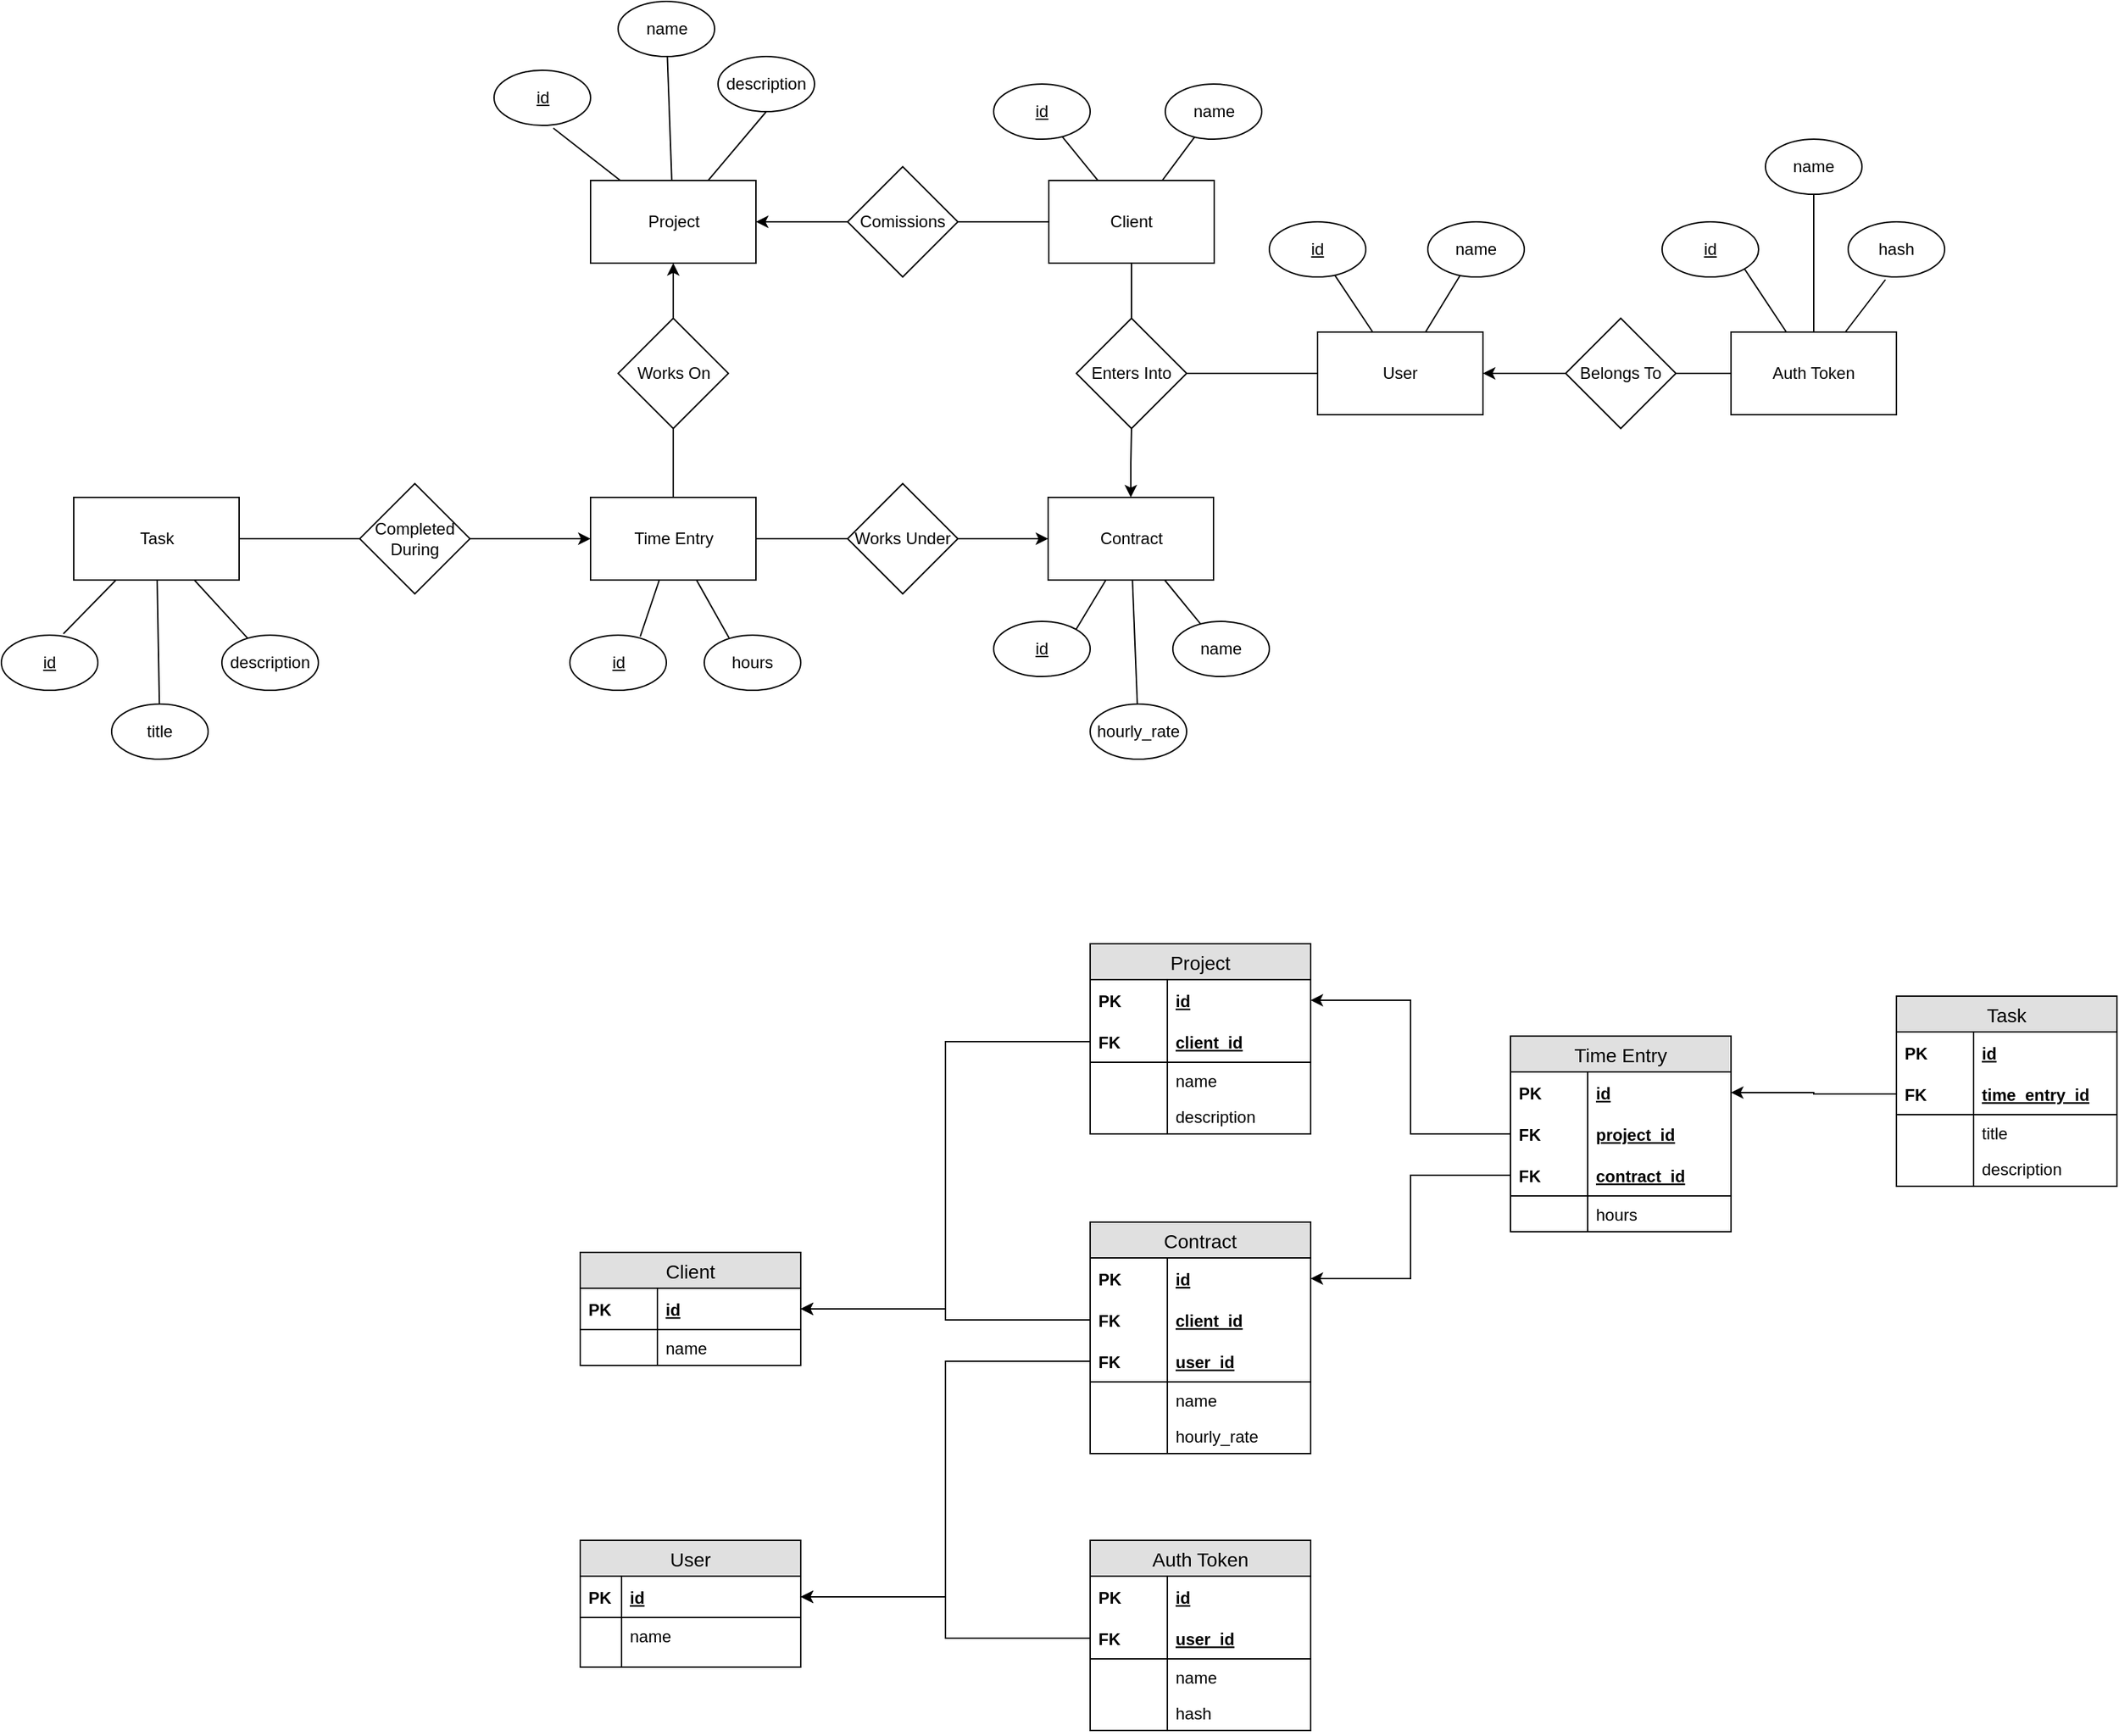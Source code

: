 <mxfile version="12.1.0" type="device" pages="1"><diagram id="gWB2PinOhjhSWde-zvZI" name="Page-1"><mxGraphModel dx="1730" dy="1271" grid="1" gridSize="10" guides="1" tooltips="1" connect="1" arrows="1" fold="1" page="1" pageScale="1" pageWidth="850" pageHeight="1100" math="0" shadow="0"><root><mxCell id="0"/><mxCell id="1" parent="0"/><mxCell id="9xT9tlxyzetOufvp9E9M-33" style="edgeStyle=orthogonalEdgeStyle;rounded=0;orthogonalLoop=1;jettySize=auto;html=1;entryX=1;entryY=0.5;entryDx=0;entryDy=0;endArrow=none;endFill=0;" parent="1" source="9xT9tlxyzetOufvp9E9M-1" target="9xT9tlxyzetOufvp9E9M-23" edge="1"><mxGeometry relative="1" as="geometry"/></mxCell><mxCell id="9xT9tlxyzetOufvp9E9M-52" style="edgeStyle=none;rounded=0;orthogonalLoop=1;jettySize=auto;html=1;startArrow=none;startFill=0;endArrow=none;endFill=0;strokeColor=#000000;" parent="1" source="9xT9tlxyzetOufvp9E9M-1" target="9xT9tlxyzetOufvp9E9M-2" edge="1"><mxGeometry relative="1" as="geometry"/></mxCell><mxCell id="9xT9tlxyzetOufvp9E9M-53" style="edgeStyle=none;rounded=0;orthogonalLoop=1;jettySize=auto;html=1;startArrow=none;startFill=0;endArrow=none;endFill=0;strokeColor=#000000;" parent="1" source="9xT9tlxyzetOufvp9E9M-1" target="9xT9tlxyzetOufvp9E9M-3" edge="1"><mxGeometry relative="1" as="geometry"/></mxCell><mxCell id="9xT9tlxyzetOufvp9E9M-1" value="&lt;div&gt;User&lt;/div&gt;" style="rounded=0;whiteSpace=wrap;html=1;" parent="1" vertex="1"><mxGeometry x="435" y="320" width="120" height="60" as="geometry"/></mxCell><mxCell id="9xT9tlxyzetOufvp9E9M-2" value="&lt;u&gt;id&lt;/u&gt;" style="ellipse;whiteSpace=wrap;html=1;" parent="1" vertex="1"><mxGeometry x="400" y="240" width="70" height="40" as="geometry"/></mxCell><mxCell id="9xT9tlxyzetOufvp9E9M-3" value="name" style="ellipse;whiteSpace=wrap;html=1;" parent="1" vertex="1"><mxGeometry x="515" y="240" width="70" height="40" as="geometry"/></mxCell><mxCell id="9xT9tlxyzetOufvp9E9M-24" style="edgeStyle=orthogonalEdgeStyle;rounded=0;orthogonalLoop=1;jettySize=auto;html=1;entryX=1;entryY=0.5;entryDx=0;entryDy=0;endArrow=none;endFill=0;" parent="1" source="9xT9tlxyzetOufvp9E9M-4" target="9xT9tlxyzetOufvp9E9M-7" edge="1"><mxGeometry relative="1" as="geometry"/></mxCell><mxCell id="9xT9tlxyzetOufvp9E9M-54" style="edgeStyle=none;rounded=0;orthogonalLoop=1;jettySize=auto;html=1;entryX=1;entryY=1;entryDx=0;entryDy=0;startArrow=none;startFill=0;endArrow=none;endFill=0;strokeColor=#000000;" parent="1" source="9xT9tlxyzetOufvp9E9M-4" target="9xT9tlxyzetOufvp9E9M-5" edge="1"><mxGeometry relative="1" as="geometry"/></mxCell><mxCell id="9xT9tlxyzetOufvp9E9M-55" style="edgeStyle=none;rounded=0;orthogonalLoop=1;jettySize=auto;html=1;startArrow=none;startFill=0;endArrow=none;endFill=0;strokeColor=#000000;" parent="1" source="9xT9tlxyzetOufvp9E9M-4" target="9xT9tlxyzetOufvp9E9M-14" edge="1"><mxGeometry relative="1" as="geometry"/></mxCell><mxCell id="9xT9tlxyzetOufvp9E9M-56" style="edgeStyle=none;rounded=0;orthogonalLoop=1;jettySize=auto;html=1;entryX=0.386;entryY=1.05;entryDx=0;entryDy=0;entryPerimeter=0;startArrow=none;startFill=0;endArrow=none;endFill=0;strokeColor=#000000;" parent="1" source="9xT9tlxyzetOufvp9E9M-4" target="9xT9tlxyzetOufvp9E9M-6" edge="1"><mxGeometry relative="1" as="geometry"/></mxCell><mxCell id="9xT9tlxyzetOufvp9E9M-4" value="Auth Token" style="rounded=0;whiteSpace=wrap;html=1;" parent="1" vertex="1"><mxGeometry x="735" y="320" width="120" height="60" as="geometry"/></mxCell><mxCell id="9xT9tlxyzetOufvp9E9M-5" value="&lt;u&gt;id&lt;/u&gt;" style="ellipse;whiteSpace=wrap;html=1;" parent="1" vertex="1"><mxGeometry x="685" y="240" width="70" height="40" as="geometry"/></mxCell><mxCell id="9xT9tlxyzetOufvp9E9M-6" value="hash" style="ellipse;whiteSpace=wrap;html=1;" parent="1" vertex="1"><mxGeometry x="820" y="240" width="70" height="40" as="geometry"/></mxCell><mxCell id="9xT9tlxyzetOufvp9E9M-25" style="edgeStyle=orthogonalEdgeStyle;rounded=0;orthogonalLoop=1;jettySize=auto;html=1;" parent="1" source="9xT9tlxyzetOufvp9E9M-7" target="9xT9tlxyzetOufvp9E9M-1" edge="1"><mxGeometry relative="1" as="geometry"/></mxCell><mxCell id="9xT9tlxyzetOufvp9E9M-7" value="Belongs To" style="rhombus;whiteSpace=wrap;html=1;" parent="1" vertex="1"><mxGeometry x="615" y="310" width="80" height="80" as="geometry"/></mxCell><mxCell id="9xT9tlxyzetOufvp9E9M-35" style="edgeStyle=orthogonalEdgeStyle;rounded=0;orthogonalLoop=1;jettySize=auto;html=1;startArrow=none;startFill=0;endArrow=none;endFill=0;" parent="1" source="9xT9tlxyzetOufvp9E9M-8" target="9xT9tlxyzetOufvp9E9M-22" edge="1"><mxGeometry relative="1" as="geometry"/></mxCell><mxCell id="9xT9tlxyzetOufvp9E9M-45" style="edgeStyle=none;rounded=0;orthogonalLoop=1;jettySize=auto;html=1;startArrow=none;startFill=0;endArrow=none;endFill=0;strokeColor=#000000;" parent="1" source="9xT9tlxyzetOufvp9E9M-8" target="9xT9tlxyzetOufvp9E9M-9" edge="1"><mxGeometry relative="1" as="geometry"/></mxCell><mxCell id="9xT9tlxyzetOufvp9E9M-46" style="edgeStyle=none;rounded=0;orthogonalLoop=1;jettySize=auto;html=1;startArrow=none;startFill=0;endArrow=none;endFill=0;strokeColor=#000000;" parent="1" source="9xT9tlxyzetOufvp9E9M-8" target="9xT9tlxyzetOufvp9E9M-10" edge="1"><mxGeometry relative="1" as="geometry"/></mxCell><mxCell id="9xT9tlxyzetOufvp9E9M-57" style="edgeStyle=orthogonalEdgeStyle;rounded=0;orthogonalLoop=1;jettySize=auto;html=1;entryX=0.5;entryY=0;entryDx=0;entryDy=0;startArrow=none;startFill=0;endArrow=none;endFill=0;strokeColor=#000000;" parent="1" source="9xT9tlxyzetOufvp9E9M-8" target="9xT9tlxyzetOufvp9E9M-23" edge="1"><mxGeometry relative="1" as="geometry"/></mxCell><mxCell id="9xT9tlxyzetOufvp9E9M-8" value="Client" style="rounded=0;whiteSpace=wrap;html=1;" parent="1" vertex="1"><mxGeometry x="240" y="210" width="120" height="60" as="geometry"/></mxCell><mxCell id="9xT9tlxyzetOufvp9E9M-9" value="&lt;u&gt;id&lt;/u&gt;" style="ellipse;whiteSpace=wrap;html=1;" parent="1" vertex="1"><mxGeometry x="200" y="140" width="70" height="40" as="geometry"/></mxCell><mxCell id="9xT9tlxyzetOufvp9E9M-10" value="name" style="ellipse;whiteSpace=wrap;html=1;" parent="1" vertex="1"><mxGeometry x="324.5" y="140" width="70" height="40" as="geometry"/></mxCell><mxCell id="9xT9tlxyzetOufvp9E9M-34" style="edgeStyle=orthogonalEdgeStyle;rounded=0;orthogonalLoop=1;jettySize=auto;html=1;entryX=0.5;entryY=1;entryDx=0;entryDy=0;endArrow=none;endFill=0;startArrow=classic;startFill=1;" parent="1" source="9xT9tlxyzetOufvp9E9M-11" target="9xT9tlxyzetOufvp9E9M-23" edge="1"><mxGeometry relative="1" as="geometry"/></mxCell><mxCell id="9xT9tlxyzetOufvp9E9M-49" style="edgeStyle=none;rounded=0;orthogonalLoop=1;jettySize=auto;html=1;entryX=1;entryY=0;entryDx=0;entryDy=0;startArrow=none;startFill=0;endArrow=none;endFill=0;strokeColor=#000000;" parent="1" source="9xT9tlxyzetOufvp9E9M-11" target="9xT9tlxyzetOufvp9E9M-12" edge="1"><mxGeometry relative="1" as="geometry"/></mxCell><mxCell id="9xT9tlxyzetOufvp9E9M-50" style="edgeStyle=none;rounded=0;orthogonalLoop=1;jettySize=auto;html=1;startArrow=none;startFill=0;endArrow=none;endFill=0;strokeColor=#000000;" parent="1" source="9xT9tlxyzetOufvp9E9M-11" target="9xT9tlxyzetOufvp9E9M-15" edge="1"><mxGeometry relative="1" as="geometry"/></mxCell><mxCell id="9xT9tlxyzetOufvp9E9M-51" style="edgeStyle=none;rounded=0;orthogonalLoop=1;jettySize=auto;html=1;startArrow=none;startFill=0;endArrow=none;endFill=0;strokeColor=#000000;" parent="1" source="9xT9tlxyzetOufvp9E9M-11" target="9xT9tlxyzetOufvp9E9M-13" edge="1"><mxGeometry relative="1" as="geometry"/></mxCell><mxCell id="9xT9tlxyzetOufvp9E9M-11" value="Contract" style="rounded=0;whiteSpace=wrap;html=1;" parent="1" vertex="1"><mxGeometry x="239.5" y="440" width="120" height="60" as="geometry"/></mxCell><mxCell id="9xT9tlxyzetOufvp9E9M-12" value="&lt;u&gt;id&lt;/u&gt;" style="ellipse;whiteSpace=wrap;html=1;" parent="1" vertex="1"><mxGeometry x="200" y="530" width="70" height="40" as="geometry"/></mxCell><mxCell id="9xT9tlxyzetOufvp9E9M-13" value="name" style="ellipse;whiteSpace=wrap;html=1;" parent="1" vertex="1"><mxGeometry x="330" y="530" width="70" height="40" as="geometry"/></mxCell><mxCell id="9xT9tlxyzetOufvp9E9M-14" value="name" style="ellipse;whiteSpace=wrap;html=1;" parent="1" vertex="1"><mxGeometry x="760" y="180" width="70" height="40" as="geometry"/></mxCell><mxCell id="9xT9tlxyzetOufvp9E9M-15" value="hourly_rate" style="ellipse;whiteSpace=wrap;html=1;" parent="1" vertex="1"><mxGeometry x="270" y="590" width="70" height="40" as="geometry"/></mxCell><mxCell id="9xT9tlxyzetOufvp9E9M-43" style="orthogonalLoop=1;jettySize=auto;html=1;entryX=0.614;entryY=1.05;entryDx=0;entryDy=0;entryPerimeter=0;startArrow=none;startFill=0;endArrow=none;endFill=0;strokeColor=#000000;rounded=0;" parent="1" source="9xT9tlxyzetOufvp9E9M-16" target="9xT9tlxyzetOufvp9E9M-17" edge="1"><mxGeometry relative="1" as="geometry"/></mxCell><mxCell id="9xT9tlxyzetOufvp9E9M-44" style="edgeStyle=none;rounded=0;orthogonalLoop=1;jettySize=auto;html=1;startArrow=none;startFill=0;endArrow=none;endFill=0;strokeColor=#000000;" parent="1" source="9xT9tlxyzetOufvp9E9M-16" target="9xT9tlxyzetOufvp9E9M-18" edge="1"><mxGeometry relative="1" as="geometry"/></mxCell><mxCell id="CovCkqz2fgQANM4VNS3W-2" style="rounded=0;orthogonalLoop=1;jettySize=auto;html=1;entryX=0.5;entryY=1;entryDx=0;entryDy=0;endArrow=none;endFill=0;" edge="1" parent="1" source="9xT9tlxyzetOufvp9E9M-16" target="CovCkqz2fgQANM4VNS3W-1"><mxGeometry relative="1" as="geometry"/></mxCell><mxCell id="9xT9tlxyzetOufvp9E9M-16" value="Project" style="rounded=0;whiteSpace=wrap;html=1;" parent="1" vertex="1"><mxGeometry x="-92.5" y="210" width="120" height="60" as="geometry"/></mxCell><mxCell id="9xT9tlxyzetOufvp9E9M-17" value="&lt;u&gt;id&lt;/u&gt;" style="ellipse;whiteSpace=wrap;html=1;" parent="1" vertex="1"><mxGeometry x="-162.5" y="130" width="70" height="40" as="geometry"/></mxCell><mxCell id="9xT9tlxyzetOufvp9E9M-18" value="name" style="ellipse;whiteSpace=wrap;html=1;" parent="1" vertex="1"><mxGeometry x="-72.5" y="80" width="70" height="40" as="geometry"/></mxCell><mxCell id="9xT9tlxyzetOufvp9E9M-38" style="edgeStyle=orthogonalEdgeStyle;rounded=0;orthogonalLoop=1;jettySize=auto;html=1;startArrow=none;startFill=0;endArrow=none;endFill=0;" parent="1" source="9xT9tlxyzetOufvp9E9M-19" target="9xT9tlxyzetOufvp9E9M-37" edge="1"><mxGeometry relative="1" as="geometry"/></mxCell><mxCell id="9xT9tlxyzetOufvp9E9M-41" style="edgeStyle=orthogonalEdgeStyle;rounded=0;orthogonalLoop=1;jettySize=auto;html=1;startArrow=none;startFill=0;endArrow=none;endFill=0;" parent="1" source="9xT9tlxyzetOufvp9E9M-19" target="9xT9tlxyzetOufvp9E9M-40" edge="1"><mxGeometry relative="1" as="geometry"/></mxCell><mxCell id="9xT9tlxyzetOufvp9E9M-47" style="edgeStyle=none;rounded=0;orthogonalLoop=1;jettySize=auto;html=1;entryX=0.729;entryY=0.025;entryDx=0;entryDy=0;entryPerimeter=0;startArrow=none;startFill=0;endArrow=none;endFill=0;strokeColor=#000000;" parent="1" source="9xT9tlxyzetOufvp9E9M-19" target="9xT9tlxyzetOufvp9E9M-20" edge="1"><mxGeometry relative="1" as="geometry"/></mxCell><mxCell id="9xT9tlxyzetOufvp9E9M-48" style="edgeStyle=none;rounded=0;orthogonalLoop=1;jettySize=auto;html=1;entryX=0.257;entryY=0.05;entryDx=0;entryDy=0;entryPerimeter=0;startArrow=none;startFill=0;endArrow=none;endFill=0;strokeColor=#000000;" parent="1" source="9xT9tlxyzetOufvp9E9M-19" target="9xT9tlxyzetOufvp9E9M-21" edge="1"><mxGeometry relative="1" as="geometry"/></mxCell><mxCell id="9xT9tlxyzetOufvp9E9M-19" value="Time Entry" style="rounded=0;whiteSpace=wrap;html=1;" parent="1" vertex="1"><mxGeometry x="-92.5" y="440" width="120" height="60" as="geometry"/></mxCell><mxCell id="9xT9tlxyzetOufvp9E9M-20" value="&lt;u&gt;id&lt;/u&gt;" style="ellipse;whiteSpace=wrap;html=1;" parent="1" vertex="1"><mxGeometry x="-107.5" y="540" width="70" height="40" as="geometry"/></mxCell><mxCell id="9xT9tlxyzetOufvp9E9M-21" value="hours" style="ellipse;whiteSpace=wrap;html=1;" parent="1" vertex="1"><mxGeometry x="-10" y="540" width="70" height="40" as="geometry"/></mxCell><mxCell id="9xT9tlxyzetOufvp9E9M-36" style="edgeStyle=orthogonalEdgeStyle;rounded=0;orthogonalLoop=1;jettySize=auto;html=1;startArrow=none;startFill=0;endArrow=classic;endFill=1;" parent="1" source="9xT9tlxyzetOufvp9E9M-22" target="9xT9tlxyzetOufvp9E9M-16" edge="1"><mxGeometry relative="1" as="geometry"/></mxCell><mxCell id="9xT9tlxyzetOufvp9E9M-22" value="Comissions" style="rhombus;whiteSpace=wrap;html=1;" parent="1" vertex="1"><mxGeometry x="94" y="200" width="80" height="80" as="geometry"/></mxCell><mxCell id="9xT9tlxyzetOufvp9E9M-23" value="Enters Into" style="rhombus;whiteSpace=wrap;html=1;" parent="1" vertex="1"><mxGeometry x="260" y="310" width="80" height="80" as="geometry"/></mxCell><mxCell id="9xT9tlxyzetOufvp9E9M-39" style="edgeStyle=orthogonalEdgeStyle;rounded=0;orthogonalLoop=1;jettySize=auto;html=1;startArrow=none;startFill=0;endArrow=classic;endFill=1;" parent="1" source="9xT9tlxyzetOufvp9E9M-37" target="9xT9tlxyzetOufvp9E9M-11" edge="1"><mxGeometry relative="1" as="geometry"/></mxCell><mxCell id="9xT9tlxyzetOufvp9E9M-37" value="Works Under" style="rhombus;whiteSpace=wrap;html=1;" parent="1" vertex="1"><mxGeometry x="94" y="430" width="80" height="80" as="geometry"/></mxCell><mxCell id="9xT9tlxyzetOufvp9E9M-42" style="edgeStyle=orthogonalEdgeStyle;rounded=0;orthogonalLoop=1;jettySize=auto;html=1;startArrow=none;startFill=0;endArrow=classic;endFill=1;" parent="1" source="9xT9tlxyzetOufvp9E9M-40" target="9xT9tlxyzetOufvp9E9M-16" edge="1"><mxGeometry relative="1" as="geometry"/></mxCell><mxCell id="9xT9tlxyzetOufvp9E9M-40" value="Works On" style="rhombus;whiteSpace=wrap;html=1;" parent="1" vertex="1"><mxGeometry x="-72.5" y="310" width="80" height="80" as="geometry"/></mxCell><mxCell id="9xT9tlxyzetOufvp9E9M-58" value="User" style="swimlane;fontStyle=0;childLayout=stackLayout;horizontal=1;startSize=26;fillColor=#e0e0e0;horizontalStack=0;resizeParent=1;resizeParentMax=0;resizeLast=0;collapsible=1;marginBottom=0;swimlaneFillColor=#ffffff;align=center;fontSize=14;" parent="1" vertex="1"><mxGeometry x="-100" y="1197" width="160" height="92" as="geometry"><mxRectangle x="-117.5" y="680" width="60" height="26" as="alternateBounds"/></mxGeometry></mxCell><mxCell id="9xT9tlxyzetOufvp9E9M-59" value="id" style="shape=partialRectangle;top=0;left=0;right=0;bottom=1;align=left;verticalAlign=middle;fillColor=none;spacingLeft=34;spacingRight=4;overflow=hidden;rotatable=0;points=[[0,0.5],[1,0.5]];portConstraint=eastwest;dropTarget=0;fontStyle=5;fontSize=12;" parent="9xT9tlxyzetOufvp9E9M-58" vertex="1"><mxGeometry y="26" width="160" height="30" as="geometry"/></mxCell><mxCell id="9xT9tlxyzetOufvp9E9M-60" value="PK" style="shape=partialRectangle;top=0;left=0;bottom=0;fillColor=none;align=left;verticalAlign=middle;spacingLeft=4;spacingRight=4;overflow=hidden;rotatable=0;points=[];portConstraint=eastwest;part=1;fontSize=12;fontStyle=1" parent="9xT9tlxyzetOufvp9E9M-59" vertex="1" connectable="0"><mxGeometry width="30" height="30" as="geometry"/></mxCell><mxCell id="9xT9tlxyzetOufvp9E9M-61" value="name" style="shape=partialRectangle;top=0;left=0;right=0;bottom=0;align=left;verticalAlign=top;fillColor=none;spacingLeft=34;spacingRight=4;overflow=hidden;rotatable=0;points=[[0,0.5],[1,0.5]];portConstraint=eastwest;dropTarget=0;fontSize=12;" parent="9xT9tlxyzetOufvp9E9M-58" vertex="1"><mxGeometry y="56" width="160" height="26" as="geometry"/></mxCell><mxCell id="9xT9tlxyzetOufvp9E9M-62" value="" style="shape=partialRectangle;top=0;left=0;bottom=0;fillColor=none;align=left;verticalAlign=top;spacingLeft=4;spacingRight=4;overflow=hidden;rotatable=0;points=[];portConstraint=eastwest;part=1;fontSize=12;" parent="9xT9tlxyzetOufvp9E9M-61" vertex="1" connectable="0"><mxGeometry width="30" height="26" as="geometry"/></mxCell><mxCell id="9xT9tlxyzetOufvp9E9M-67" value="" style="shape=partialRectangle;top=0;left=0;right=0;bottom=0;align=left;verticalAlign=top;fillColor=none;spacingLeft=34;spacingRight=4;overflow=hidden;rotatable=0;points=[[0,0.5],[1,0.5]];portConstraint=eastwest;dropTarget=0;fontSize=12;" parent="9xT9tlxyzetOufvp9E9M-58" vertex="1"><mxGeometry y="82" width="160" height="10" as="geometry"/></mxCell><mxCell id="9xT9tlxyzetOufvp9E9M-68" value="" style="shape=partialRectangle;top=0;left=0;bottom=0;fillColor=none;align=left;verticalAlign=top;spacingLeft=4;spacingRight=4;overflow=hidden;rotatable=0;points=[];portConstraint=eastwest;part=1;fontSize=12;" parent="9xT9tlxyzetOufvp9E9M-67" vertex="1" connectable="0"><mxGeometry width="30" height="10" as="geometry"/></mxCell><mxCell id="9xT9tlxyzetOufvp9E9M-80" value="Auth Token" style="swimlane;fontStyle=0;childLayout=stackLayout;horizontal=1;startSize=26;fillColor=#e0e0e0;horizontalStack=0;resizeParent=1;resizeParentMax=0;resizeLast=0;collapsible=1;marginBottom=0;swimlaneFillColor=#ffffff;align=center;fontSize=14;" parent="1" vertex="1"><mxGeometry x="270" y="1197" width="160" height="138" as="geometry"/></mxCell><mxCell id="9xT9tlxyzetOufvp9E9M-81" value="id" style="shape=partialRectangle;top=0;left=0;right=0;bottom=0;align=left;verticalAlign=middle;fillColor=none;spacingLeft=60;spacingRight=4;overflow=hidden;rotatable=0;points=[[0,0.5],[1,0.5]];portConstraint=eastwest;dropTarget=0;fontStyle=5;fontSize=12;" parent="9xT9tlxyzetOufvp9E9M-80" vertex="1"><mxGeometry y="26" width="160" height="30" as="geometry"/></mxCell><mxCell id="9xT9tlxyzetOufvp9E9M-82" value="PK" style="shape=partialRectangle;fontStyle=1;top=0;left=0;bottom=0;fillColor=none;align=left;verticalAlign=middle;spacingLeft=4;spacingRight=4;overflow=hidden;rotatable=0;points=[];portConstraint=eastwest;part=1;fontSize=12;" parent="9xT9tlxyzetOufvp9E9M-81" vertex="1" connectable="0"><mxGeometry width="56" height="30" as="geometry"/></mxCell><mxCell id="9xT9tlxyzetOufvp9E9M-83" value="user_id" style="shape=partialRectangle;top=0;left=0;right=0;bottom=1;align=left;verticalAlign=middle;fillColor=none;spacingLeft=60;spacingRight=4;overflow=hidden;rotatable=0;points=[[0,0.5],[1,0.5]];portConstraint=eastwest;dropTarget=0;fontStyle=5;fontSize=12;" parent="9xT9tlxyzetOufvp9E9M-80" vertex="1"><mxGeometry y="56" width="160" height="30" as="geometry"/></mxCell><mxCell id="9xT9tlxyzetOufvp9E9M-84" value="FK" style="shape=partialRectangle;fontStyle=1;top=0;left=0;bottom=0;fillColor=none;align=left;verticalAlign=middle;spacingLeft=4;spacingRight=4;overflow=hidden;rotatable=0;points=[];portConstraint=eastwest;part=1;fontSize=12;" parent="9xT9tlxyzetOufvp9E9M-83" vertex="1" connectable="0"><mxGeometry width="56" height="30" as="geometry"/></mxCell><mxCell id="9xT9tlxyzetOufvp9E9M-85" value="name" style="shape=partialRectangle;top=0;left=0;right=0;bottom=0;align=left;verticalAlign=top;fillColor=none;spacingLeft=60;spacingRight=4;overflow=hidden;rotatable=0;points=[[0,0.5],[1,0.5]];portConstraint=eastwest;dropTarget=0;fontSize=12;" parent="9xT9tlxyzetOufvp9E9M-80" vertex="1"><mxGeometry y="86" width="160" height="26" as="geometry"/></mxCell><mxCell id="9xT9tlxyzetOufvp9E9M-86" value="" style="shape=partialRectangle;top=0;left=0;bottom=0;fillColor=none;align=left;verticalAlign=top;spacingLeft=4;spacingRight=4;overflow=hidden;rotatable=0;points=[];portConstraint=eastwest;part=1;fontSize=12;" parent="9xT9tlxyzetOufvp9E9M-85" vertex="1" connectable="0"><mxGeometry width="56" height="26" as="geometry"/></mxCell><mxCell id="9xT9tlxyzetOufvp9E9M-90" value="hash" style="shape=partialRectangle;top=0;left=0;right=0;bottom=0;align=left;verticalAlign=top;fillColor=none;spacingLeft=60;spacingRight=4;overflow=hidden;rotatable=0;points=[[0,0.5],[1,0.5]];portConstraint=eastwest;dropTarget=0;fontSize=12;" parent="9xT9tlxyzetOufvp9E9M-80" vertex="1"><mxGeometry y="112" width="160" height="26" as="geometry"/></mxCell><mxCell id="9xT9tlxyzetOufvp9E9M-91" value="" style="shape=partialRectangle;top=0;left=0;bottom=0;fillColor=none;align=left;verticalAlign=top;spacingLeft=4;spacingRight=4;overflow=hidden;rotatable=0;points=[];portConstraint=eastwest;part=1;fontSize=12;" parent="9xT9tlxyzetOufvp9E9M-90" vertex="1" connectable="0"><mxGeometry width="56" height="26" as="geometry"/></mxCell><mxCell id="9xT9tlxyzetOufvp9E9M-92" value="Client" style="swimlane;fontStyle=0;childLayout=stackLayout;horizontal=1;startSize=26;fillColor=#e0e0e0;horizontalStack=0;resizeParent=1;resizeParentMax=0;resizeLast=0;collapsible=1;marginBottom=0;swimlaneFillColor=#ffffff;align=center;fontSize=14;" parent="1" vertex="1"><mxGeometry x="-100" y="988" width="160" height="82" as="geometry"/></mxCell><mxCell id="9xT9tlxyzetOufvp9E9M-95" value="id" style="shape=partialRectangle;top=0;left=0;right=0;bottom=1;align=left;verticalAlign=middle;fillColor=none;spacingLeft=60;spacingRight=4;overflow=hidden;rotatable=0;points=[[0,0.5],[1,0.5]];portConstraint=eastwest;dropTarget=0;fontStyle=5;fontSize=12;" parent="9xT9tlxyzetOufvp9E9M-92" vertex="1"><mxGeometry y="26" width="160" height="30" as="geometry"/></mxCell><mxCell id="9xT9tlxyzetOufvp9E9M-96" value="PK" style="shape=partialRectangle;fontStyle=1;top=0;left=0;bottom=0;fillColor=none;align=left;verticalAlign=middle;spacingLeft=4;spacingRight=4;overflow=hidden;rotatable=0;points=[];portConstraint=eastwest;part=1;fontSize=12;" parent="9xT9tlxyzetOufvp9E9M-95" vertex="1" connectable="0"><mxGeometry width="56" height="30" as="geometry"/></mxCell><mxCell id="9xT9tlxyzetOufvp9E9M-97" value="name" style="shape=partialRectangle;top=0;left=0;right=0;bottom=0;align=left;verticalAlign=top;fillColor=none;spacingLeft=60;spacingRight=4;overflow=hidden;rotatable=0;points=[[0,0.5],[1,0.5]];portConstraint=eastwest;dropTarget=0;fontSize=12;" parent="9xT9tlxyzetOufvp9E9M-92" vertex="1"><mxGeometry y="56" width="160" height="26" as="geometry"/></mxCell><mxCell id="9xT9tlxyzetOufvp9E9M-98" value="" style="shape=partialRectangle;top=0;left=0;bottom=0;fillColor=none;align=left;verticalAlign=top;spacingLeft=4;spacingRight=4;overflow=hidden;rotatable=0;points=[];portConstraint=eastwest;part=1;fontSize=12;" parent="9xT9tlxyzetOufvp9E9M-97" vertex="1" connectable="0"><mxGeometry width="56" height="26" as="geometry"/></mxCell><mxCell id="9xT9tlxyzetOufvp9E9M-99" value="Contract" style="swimlane;fontStyle=0;childLayout=stackLayout;horizontal=1;startSize=26;fillColor=#e0e0e0;horizontalStack=0;resizeParent=1;resizeParentMax=0;resizeLast=0;collapsible=1;marginBottom=0;swimlaneFillColor=#ffffff;align=center;fontSize=14;" parent="1" vertex="1"><mxGeometry x="270" y="966" width="160" height="168" as="geometry"/></mxCell><mxCell id="9xT9tlxyzetOufvp9E9M-100" value="id" style="shape=partialRectangle;top=0;left=0;right=0;bottom=0;align=left;verticalAlign=middle;fillColor=none;spacingLeft=60;spacingRight=4;overflow=hidden;rotatable=0;points=[[0,0.5],[1,0.5]];portConstraint=eastwest;dropTarget=0;fontStyle=5;fontSize=12;" parent="9xT9tlxyzetOufvp9E9M-99" vertex="1"><mxGeometry y="26" width="160" height="30" as="geometry"/></mxCell><mxCell id="9xT9tlxyzetOufvp9E9M-101" value="PK" style="shape=partialRectangle;fontStyle=1;top=0;left=0;bottom=0;fillColor=none;align=left;verticalAlign=middle;spacingLeft=4;spacingRight=4;overflow=hidden;rotatable=0;points=[];portConstraint=eastwest;part=1;fontSize=12;" parent="9xT9tlxyzetOufvp9E9M-100" vertex="1" connectable="0"><mxGeometry width="56" height="30" as="geometry"/></mxCell><mxCell id="9xT9tlxyzetOufvp9E9M-108" value="client_id" style="shape=partialRectangle;top=0;left=0;right=0;bottom=0;align=left;verticalAlign=middle;fillColor=none;spacingLeft=60;spacingRight=4;overflow=hidden;rotatable=0;points=[[0,0.5],[1,0.5]];portConstraint=eastwest;dropTarget=0;fontStyle=5;fontSize=12;" parent="9xT9tlxyzetOufvp9E9M-99" vertex="1"><mxGeometry y="56" width="160" height="30" as="geometry"/></mxCell><mxCell id="9xT9tlxyzetOufvp9E9M-109" value="FK" style="shape=partialRectangle;fontStyle=1;top=0;left=0;bottom=0;fillColor=none;align=left;verticalAlign=middle;spacingLeft=4;spacingRight=4;overflow=hidden;rotatable=0;points=[];portConstraint=eastwest;part=1;fontSize=12;" parent="9xT9tlxyzetOufvp9E9M-108" vertex="1" connectable="0"><mxGeometry width="56" height="30" as="geometry"/></mxCell><mxCell id="9xT9tlxyzetOufvp9E9M-102" value="user_id" style="shape=partialRectangle;top=0;left=0;right=0;bottom=1;align=left;verticalAlign=middle;fillColor=none;spacingLeft=60;spacingRight=4;overflow=hidden;rotatable=0;points=[[0,0.5],[1,0.5]];portConstraint=eastwest;dropTarget=0;fontStyle=5;fontSize=12;" parent="9xT9tlxyzetOufvp9E9M-99" vertex="1"><mxGeometry y="86" width="160" height="30" as="geometry"/></mxCell><mxCell id="9xT9tlxyzetOufvp9E9M-103" value="FK" style="shape=partialRectangle;fontStyle=1;top=0;left=0;bottom=0;fillColor=none;align=left;verticalAlign=middle;spacingLeft=4;spacingRight=4;overflow=hidden;rotatable=0;points=[];portConstraint=eastwest;part=1;fontSize=12;" parent="9xT9tlxyzetOufvp9E9M-102" vertex="1" connectable="0"><mxGeometry width="56" height="30" as="geometry"/></mxCell><mxCell id="9xT9tlxyzetOufvp9E9M-104" value="name" style="shape=partialRectangle;top=0;left=0;right=0;bottom=0;align=left;verticalAlign=top;fillColor=none;spacingLeft=60;spacingRight=4;overflow=hidden;rotatable=0;points=[[0,0.5],[1,0.5]];portConstraint=eastwest;dropTarget=0;fontSize=12;" parent="9xT9tlxyzetOufvp9E9M-99" vertex="1"><mxGeometry y="116" width="160" height="26" as="geometry"/></mxCell><mxCell id="9xT9tlxyzetOufvp9E9M-105" value="" style="shape=partialRectangle;top=0;left=0;bottom=0;fillColor=none;align=left;verticalAlign=top;spacingLeft=4;spacingRight=4;overflow=hidden;rotatable=0;points=[];portConstraint=eastwest;part=1;fontSize=12;" parent="9xT9tlxyzetOufvp9E9M-104" vertex="1" connectable="0"><mxGeometry width="56" height="26" as="geometry"/></mxCell><mxCell id="9xT9tlxyzetOufvp9E9M-106" value="hourly_rate" style="shape=partialRectangle;top=0;left=0;right=0;bottom=0;align=left;verticalAlign=top;fillColor=none;spacingLeft=60;spacingRight=4;overflow=hidden;rotatable=0;points=[[0,0.5],[1,0.5]];portConstraint=eastwest;dropTarget=0;fontSize=12;" parent="9xT9tlxyzetOufvp9E9M-99" vertex="1"><mxGeometry y="142" width="160" height="26" as="geometry"/></mxCell><mxCell id="9xT9tlxyzetOufvp9E9M-107" value="" style="shape=partialRectangle;top=0;left=0;bottom=0;fillColor=none;align=left;verticalAlign=top;spacingLeft=4;spacingRight=4;overflow=hidden;rotatable=0;points=[];portConstraint=eastwest;part=1;fontSize=12;" parent="9xT9tlxyzetOufvp9E9M-106" vertex="1" connectable="0"><mxGeometry width="56" height="26" as="geometry"/></mxCell><mxCell id="9xT9tlxyzetOufvp9E9M-110" value="Time Entry" style="swimlane;fontStyle=0;childLayout=stackLayout;horizontal=1;startSize=26;fillColor=#e0e0e0;horizontalStack=0;resizeParent=1;resizeParentMax=0;resizeLast=0;collapsible=1;marginBottom=0;swimlaneFillColor=#ffffff;align=center;fontSize=14;" parent="1" vertex="1"><mxGeometry x="575" y="831" width="160" height="142" as="geometry"/></mxCell><mxCell id="9xT9tlxyzetOufvp9E9M-111" value="id" style="shape=partialRectangle;top=0;left=0;right=0;bottom=0;align=left;verticalAlign=middle;fillColor=none;spacingLeft=60;spacingRight=4;overflow=hidden;rotatable=0;points=[[0,0.5],[1,0.5]];portConstraint=eastwest;dropTarget=0;fontStyle=5;fontSize=12;" parent="9xT9tlxyzetOufvp9E9M-110" vertex="1"><mxGeometry y="26" width="160" height="30" as="geometry"/></mxCell><mxCell id="9xT9tlxyzetOufvp9E9M-112" value="PK" style="shape=partialRectangle;fontStyle=1;top=0;left=0;bottom=0;fillColor=none;align=left;verticalAlign=middle;spacingLeft=4;spacingRight=4;overflow=hidden;rotatable=0;points=[];portConstraint=eastwest;part=1;fontSize=12;" parent="9xT9tlxyzetOufvp9E9M-111" vertex="1" connectable="0"><mxGeometry width="56" height="30" as="geometry"/></mxCell><mxCell id="9xT9tlxyzetOufvp9E9M-119" value="project_id" style="shape=partialRectangle;top=0;left=0;right=0;bottom=0;align=left;verticalAlign=middle;fillColor=none;spacingLeft=60;spacingRight=4;overflow=hidden;rotatable=0;points=[[0,0.5],[1,0.5]];portConstraint=eastwest;dropTarget=0;fontStyle=5;fontSize=12;" parent="9xT9tlxyzetOufvp9E9M-110" vertex="1"><mxGeometry y="56" width="160" height="30" as="geometry"/></mxCell><mxCell id="9xT9tlxyzetOufvp9E9M-120" value="FK" style="shape=partialRectangle;fontStyle=1;top=0;left=0;bottom=0;fillColor=none;align=left;verticalAlign=middle;spacingLeft=4;spacingRight=4;overflow=hidden;rotatable=0;points=[];portConstraint=eastwest;part=1;fontSize=12;" parent="9xT9tlxyzetOufvp9E9M-119" vertex="1" connectable="0"><mxGeometry width="56" height="30" as="geometry"/></mxCell><mxCell id="9xT9tlxyzetOufvp9E9M-113" value="contract_id" style="shape=partialRectangle;top=0;left=0;right=0;bottom=1;align=left;verticalAlign=middle;fillColor=none;spacingLeft=60;spacingRight=4;overflow=hidden;rotatable=0;points=[[0,0.5],[1,0.5]];portConstraint=eastwest;dropTarget=0;fontStyle=5;fontSize=12;" parent="9xT9tlxyzetOufvp9E9M-110" vertex="1"><mxGeometry y="86" width="160" height="30" as="geometry"/></mxCell><mxCell id="9xT9tlxyzetOufvp9E9M-114" value="FK" style="shape=partialRectangle;fontStyle=1;top=0;left=0;bottom=0;fillColor=none;align=left;verticalAlign=middle;spacingLeft=4;spacingRight=4;overflow=hidden;rotatable=0;points=[];portConstraint=eastwest;part=1;fontSize=12;" parent="9xT9tlxyzetOufvp9E9M-113" vertex="1" connectable="0"><mxGeometry width="56" height="30" as="geometry"/></mxCell><mxCell id="9xT9tlxyzetOufvp9E9M-117" value="hours" style="shape=partialRectangle;top=0;left=0;right=0;bottom=0;align=left;verticalAlign=top;fillColor=none;spacingLeft=60;spacingRight=4;overflow=hidden;rotatable=0;points=[[0,0.5],[1,0.5]];portConstraint=eastwest;dropTarget=0;fontSize=12;" parent="9xT9tlxyzetOufvp9E9M-110" vertex="1"><mxGeometry y="116" width="160" height="26" as="geometry"/></mxCell><mxCell id="9xT9tlxyzetOufvp9E9M-118" value="" style="shape=partialRectangle;top=0;left=0;bottom=0;fillColor=none;align=left;verticalAlign=top;spacingLeft=4;spacingRight=4;overflow=hidden;rotatable=0;points=[];portConstraint=eastwest;part=1;fontSize=12;" parent="9xT9tlxyzetOufvp9E9M-117" vertex="1" connectable="0"><mxGeometry width="56" height="26" as="geometry"/></mxCell><mxCell id="9xT9tlxyzetOufvp9E9M-121" value="Project" style="swimlane;fontStyle=0;childLayout=stackLayout;horizontal=1;startSize=26;fillColor=#e0e0e0;horizontalStack=0;resizeParent=1;resizeParentMax=0;resizeLast=0;collapsible=1;marginBottom=0;swimlaneFillColor=#ffffff;align=center;fontSize=14;" parent="1" vertex="1"><mxGeometry x="270" y="764" width="160" height="138" as="geometry"/></mxCell><mxCell id="9xT9tlxyzetOufvp9E9M-122" value="id" style="shape=partialRectangle;top=0;left=0;right=0;bottom=0;align=left;verticalAlign=middle;fillColor=none;spacingLeft=60;spacingRight=4;overflow=hidden;rotatable=0;points=[[0,0.5],[1,0.5]];portConstraint=eastwest;dropTarget=0;fontStyle=5;fontSize=12;" parent="9xT9tlxyzetOufvp9E9M-121" vertex="1"><mxGeometry y="26" width="160" height="30" as="geometry"/></mxCell><mxCell id="9xT9tlxyzetOufvp9E9M-123" value="PK" style="shape=partialRectangle;fontStyle=1;top=0;left=0;bottom=0;fillColor=none;align=left;verticalAlign=middle;spacingLeft=4;spacingRight=4;overflow=hidden;rotatable=0;points=[];portConstraint=eastwest;part=1;fontSize=12;" parent="9xT9tlxyzetOufvp9E9M-122" vertex="1" connectable="0"><mxGeometry width="56" height="30" as="geometry"/></mxCell><mxCell id="9xT9tlxyzetOufvp9E9M-124" value="client_id" style="shape=partialRectangle;top=0;left=0;right=0;bottom=1;align=left;verticalAlign=middle;fillColor=none;spacingLeft=60;spacingRight=4;overflow=hidden;rotatable=0;points=[[0,0.5],[1,0.5]];portConstraint=eastwest;dropTarget=0;fontStyle=5;fontSize=12;" parent="9xT9tlxyzetOufvp9E9M-121" vertex="1"><mxGeometry y="56" width="160" height="30" as="geometry"/></mxCell><mxCell id="9xT9tlxyzetOufvp9E9M-125" value="FK" style="shape=partialRectangle;fontStyle=1;top=0;left=0;bottom=0;fillColor=none;align=left;verticalAlign=middle;spacingLeft=4;spacingRight=4;overflow=hidden;rotatable=0;points=[];portConstraint=eastwest;part=1;fontSize=12;" parent="9xT9tlxyzetOufvp9E9M-124" vertex="1" connectable="0"><mxGeometry width="56" height="30" as="geometry"/></mxCell><mxCell id="9xT9tlxyzetOufvp9E9M-126" value="name" style="shape=partialRectangle;top=0;left=0;right=0;bottom=0;align=left;verticalAlign=top;fillColor=none;spacingLeft=60;spacingRight=4;overflow=hidden;rotatable=0;points=[[0,0.5],[1,0.5]];portConstraint=eastwest;dropTarget=0;fontSize=12;" parent="9xT9tlxyzetOufvp9E9M-121" vertex="1"><mxGeometry y="86" width="160" height="26" as="geometry"/></mxCell><mxCell id="9xT9tlxyzetOufvp9E9M-127" value="" style="shape=partialRectangle;top=0;left=0;bottom=0;fillColor=none;align=left;verticalAlign=top;spacingLeft=4;spacingRight=4;overflow=hidden;rotatable=0;points=[];portConstraint=eastwest;part=1;fontSize=12;" parent="9xT9tlxyzetOufvp9E9M-126" vertex="1" connectable="0"><mxGeometry width="56" height="26" as="geometry"/></mxCell><mxCell id="CovCkqz2fgQANM4VNS3W-3" value="description" style="shape=partialRectangle;top=0;left=0;right=0;bottom=0;align=left;verticalAlign=top;fillColor=none;spacingLeft=60;spacingRight=4;overflow=hidden;rotatable=0;points=[[0,0.5],[1,0.5]];portConstraint=eastwest;dropTarget=0;fontSize=12;" vertex="1" parent="9xT9tlxyzetOufvp9E9M-121"><mxGeometry y="112" width="160" height="26" as="geometry"/></mxCell><mxCell id="CovCkqz2fgQANM4VNS3W-4" value="" style="shape=partialRectangle;top=0;left=0;bottom=0;fillColor=none;align=left;verticalAlign=top;spacingLeft=4;spacingRight=4;overflow=hidden;rotatable=0;points=[];portConstraint=eastwest;part=1;fontSize=12;" vertex="1" connectable="0" parent="CovCkqz2fgQANM4VNS3W-3"><mxGeometry width="56" height="26" as="geometry"/></mxCell><mxCell id="9xT9tlxyzetOufvp9E9M-130" style="edgeStyle=orthogonalEdgeStyle;rounded=0;orthogonalLoop=1;jettySize=auto;html=1;startArrow=none;startFill=0;endArrow=classic;endFill=1;strokeColor=#000000;" parent="1" source="9xT9tlxyzetOufvp9E9M-83" target="9xT9tlxyzetOufvp9E9M-59" edge="1"><mxGeometry relative="1" as="geometry"/></mxCell><mxCell id="9xT9tlxyzetOufvp9E9M-131" style="edgeStyle=orthogonalEdgeStyle;rounded=0;orthogonalLoop=1;jettySize=auto;html=1;startArrow=none;startFill=0;endArrow=classic;endFill=1;strokeColor=#000000;" parent="1" source="9xT9tlxyzetOufvp9E9M-108" target="9xT9tlxyzetOufvp9E9M-95" edge="1"><mxGeometry relative="1" as="geometry"/></mxCell><mxCell id="9xT9tlxyzetOufvp9E9M-132" style="edgeStyle=orthogonalEdgeStyle;rounded=0;orthogonalLoop=1;jettySize=auto;html=1;entryX=1;entryY=0.5;entryDx=0;entryDy=0;startArrow=none;startFill=0;endArrow=classic;endFill=1;strokeColor=#000000;" parent="1" source="9xT9tlxyzetOufvp9E9M-102" target="9xT9tlxyzetOufvp9E9M-59" edge="1"><mxGeometry relative="1" as="geometry"/></mxCell><mxCell id="9xT9tlxyzetOufvp9E9M-133" style="edgeStyle=orthogonalEdgeStyle;rounded=0;orthogonalLoop=1;jettySize=auto;html=1;startArrow=none;startFill=0;endArrow=classic;endFill=1;strokeColor=#000000;" parent="1" source="9xT9tlxyzetOufvp9E9M-124" target="9xT9tlxyzetOufvp9E9M-95" edge="1"><mxGeometry relative="1" as="geometry"/></mxCell><mxCell id="9xT9tlxyzetOufvp9E9M-134" style="edgeStyle=orthogonalEdgeStyle;rounded=0;orthogonalLoop=1;jettySize=auto;html=1;startArrow=none;startFill=0;endArrow=classic;endFill=1;strokeColor=#000000;" parent="1" source="9xT9tlxyzetOufvp9E9M-119" target="9xT9tlxyzetOufvp9E9M-122" edge="1"><mxGeometry relative="1" as="geometry"/></mxCell><mxCell id="9xT9tlxyzetOufvp9E9M-135" style="edgeStyle=orthogonalEdgeStyle;rounded=0;orthogonalLoop=1;jettySize=auto;html=1;startArrow=none;startFill=0;endArrow=classic;endFill=1;strokeColor=#000000;" parent="1" source="9xT9tlxyzetOufvp9E9M-113" target="9xT9tlxyzetOufvp9E9M-100" edge="1"><mxGeometry relative="1" as="geometry"/></mxCell><mxCell id="CovCkqz2fgQANM4VNS3W-1" value="description" style="ellipse;whiteSpace=wrap;html=1;" vertex="1" parent="1"><mxGeometry y="120" width="70" height="40" as="geometry"/></mxCell><mxCell id="CovCkqz2fgQANM4VNS3W-10" style="edgeStyle=none;rounded=0;orthogonalLoop=1;jettySize=auto;html=1;entryX=0.643;entryY=-0.025;entryDx=0;entryDy=0;entryPerimeter=0;endArrow=none;endFill=0;" edge="1" parent="1" source="CovCkqz2fgQANM4VNS3W-5" target="CovCkqz2fgQANM4VNS3W-6"><mxGeometry relative="1" as="geometry"/></mxCell><mxCell id="CovCkqz2fgQANM4VNS3W-11" style="edgeStyle=none;rounded=0;orthogonalLoop=1;jettySize=auto;html=1;endArrow=none;endFill=0;" edge="1" parent="1" source="CovCkqz2fgQANM4VNS3W-5" target="CovCkqz2fgQANM4VNS3W-7"><mxGeometry relative="1" as="geometry"/></mxCell><mxCell id="CovCkqz2fgQANM4VNS3W-12" style="edgeStyle=none;rounded=0;orthogonalLoop=1;jettySize=auto;html=1;endArrow=none;endFill=0;" edge="1" parent="1" source="CovCkqz2fgQANM4VNS3W-5" target="CovCkqz2fgQANM4VNS3W-8"><mxGeometry relative="1" as="geometry"/></mxCell><mxCell id="CovCkqz2fgQANM4VNS3W-13" style="edgeStyle=orthogonalEdgeStyle;rounded=0;orthogonalLoop=1;jettySize=auto;html=1;entryX=0;entryY=0.5;entryDx=0;entryDy=0;endArrow=none;endFill=0;" edge="1" parent="1" source="CovCkqz2fgQANM4VNS3W-5" target="CovCkqz2fgQANM4VNS3W-9"><mxGeometry relative="1" as="geometry"/></mxCell><mxCell id="CovCkqz2fgQANM4VNS3W-5" value="Task" style="rounded=0;whiteSpace=wrap;html=1;" vertex="1" parent="1"><mxGeometry x="-467.5" y="440" width="120" height="60" as="geometry"/></mxCell><mxCell id="CovCkqz2fgQANM4VNS3W-6" value="&lt;u&gt;id&lt;/u&gt;" style="ellipse;whiteSpace=wrap;html=1;" vertex="1" parent="1"><mxGeometry x="-520" y="540" width="70" height="40" as="geometry"/></mxCell><mxCell id="CovCkqz2fgQANM4VNS3W-7" value="title" style="ellipse;whiteSpace=wrap;html=1;" vertex="1" parent="1"><mxGeometry x="-440" y="590" width="70" height="40" as="geometry"/></mxCell><mxCell id="CovCkqz2fgQANM4VNS3W-8" value="description" style="ellipse;whiteSpace=wrap;html=1;" vertex="1" parent="1"><mxGeometry x="-360" y="540" width="70" height="40" as="geometry"/></mxCell><mxCell id="CovCkqz2fgQANM4VNS3W-14" style="edgeStyle=orthogonalEdgeStyle;rounded=0;orthogonalLoop=1;jettySize=auto;html=1;entryX=0;entryY=0.5;entryDx=0;entryDy=0;endArrow=classic;endFill=1;" edge="1" parent="1" source="CovCkqz2fgQANM4VNS3W-9" target="9xT9tlxyzetOufvp9E9M-19"><mxGeometry relative="1" as="geometry"/></mxCell><mxCell id="CovCkqz2fgQANM4VNS3W-9" value="Completed During" style="rhombus;whiteSpace=wrap;html=1;" vertex="1" parent="1"><mxGeometry x="-260" y="430" width="80" height="80" as="geometry"/></mxCell><mxCell id="CovCkqz2fgQANM4VNS3W-15" value="Task" style="swimlane;fontStyle=0;childLayout=stackLayout;horizontal=1;startSize=26;fillColor=#e0e0e0;horizontalStack=0;resizeParent=1;resizeParentMax=0;resizeLast=0;collapsible=1;marginBottom=0;swimlaneFillColor=#ffffff;align=center;fontSize=14;" vertex="1" parent="1"><mxGeometry x="855" y="802" width="160" height="138" as="geometry"/></mxCell><mxCell id="CovCkqz2fgQANM4VNS3W-16" value="id" style="shape=partialRectangle;top=0;left=0;right=0;bottom=0;align=left;verticalAlign=middle;fillColor=none;spacingLeft=60;spacingRight=4;overflow=hidden;rotatable=0;points=[[0,0.5],[1,0.5]];portConstraint=eastwest;dropTarget=0;fontStyle=5;fontSize=12;" vertex="1" parent="CovCkqz2fgQANM4VNS3W-15"><mxGeometry y="26" width="160" height="30" as="geometry"/></mxCell><mxCell id="CovCkqz2fgQANM4VNS3W-17" value="PK" style="shape=partialRectangle;fontStyle=1;top=0;left=0;bottom=0;fillColor=none;align=left;verticalAlign=middle;spacingLeft=4;spacingRight=4;overflow=hidden;rotatable=0;points=[];portConstraint=eastwest;part=1;fontSize=12;" vertex="1" connectable="0" parent="CovCkqz2fgQANM4VNS3W-16"><mxGeometry width="56" height="30" as="geometry"/></mxCell><mxCell id="CovCkqz2fgQANM4VNS3W-18" value="time_entry_id" style="shape=partialRectangle;top=0;left=0;right=0;bottom=1;align=left;verticalAlign=middle;fillColor=none;spacingLeft=60;spacingRight=4;overflow=hidden;rotatable=0;points=[[0,0.5],[1,0.5]];portConstraint=eastwest;dropTarget=0;fontStyle=5;fontSize=12;" vertex="1" parent="CovCkqz2fgQANM4VNS3W-15"><mxGeometry y="56" width="160" height="30" as="geometry"/></mxCell><mxCell id="CovCkqz2fgQANM4VNS3W-19" value="FK" style="shape=partialRectangle;fontStyle=1;top=0;left=0;bottom=0;fillColor=none;align=left;verticalAlign=middle;spacingLeft=4;spacingRight=4;overflow=hidden;rotatable=0;points=[];portConstraint=eastwest;part=1;fontSize=12;" vertex="1" connectable="0" parent="CovCkqz2fgQANM4VNS3W-18"><mxGeometry width="56" height="30" as="geometry"/></mxCell><mxCell id="CovCkqz2fgQANM4VNS3W-20" value="title" style="shape=partialRectangle;top=0;left=0;right=0;bottom=0;align=left;verticalAlign=top;fillColor=none;spacingLeft=60;spacingRight=4;overflow=hidden;rotatable=0;points=[[0,0.5],[1,0.5]];portConstraint=eastwest;dropTarget=0;fontSize=12;" vertex="1" parent="CovCkqz2fgQANM4VNS3W-15"><mxGeometry y="86" width="160" height="26" as="geometry"/></mxCell><mxCell id="CovCkqz2fgQANM4VNS3W-21" value="" style="shape=partialRectangle;top=0;left=0;bottom=0;fillColor=none;align=left;verticalAlign=top;spacingLeft=4;spacingRight=4;overflow=hidden;rotatable=0;points=[];portConstraint=eastwest;part=1;fontSize=12;" vertex="1" connectable="0" parent="CovCkqz2fgQANM4VNS3W-20"><mxGeometry width="56" height="26" as="geometry"/></mxCell><mxCell id="CovCkqz2fgQANM4VNS3W-22" value="description" style="shape=partialRectangle;top=0;left=0;right=0;bottom=0;align=left;verticalAlign=top;fillColor=none;spacingLeft=60;spacingRight=4;overflow=hidden;rotatable=0;points=[[0,0.5],[1,0.5]];portConstraint=eastwest;dropTarget=0;fontSize=12;" vertex="1" parent="CovCkqz2fgQANM4VNS3W-15"><mxGeometry y="112" width="160" height="26" as="geometry"/></mxCell><mxCell id="CovCkqz2fgQANM4VNS3W-23" value="" style="shape=partialRectangle;top=0;left=0;bottom=0;fillColor=none;align=left;verticalAlign=top;spacingLeft=4;spacingRight=4;overflow=hidden;rotatable=0;points=[];portConstraint=eastwest;part=1;fontSize=12;" vertex="1" connectable="0" parent="CovCkqz2fgQANM4VNS3W-22"><mxGeometry width="56" height="26" as="geometry"/></mxCell><mxCell id="CovCkqz2fgQANM4VNS3W-24" style="edgeStyle=orthogonalEdgeStyle;rounded=0;orthogonalLoop=1;jettySize=auto;html=1;entryX=1;entryY=0.5;entryDx=0;entryDy=0;endArrow=classic;endFill=1;" edge="1" parent="1" source="CovCkqz2fgQANM4VNS3W-18" target="9xT9tlxyzetOufvp9E9M-111"><mxGeometry relative="1" as="geometry"/></mxCell></root></mxGraphModel></diagram></mxfile>